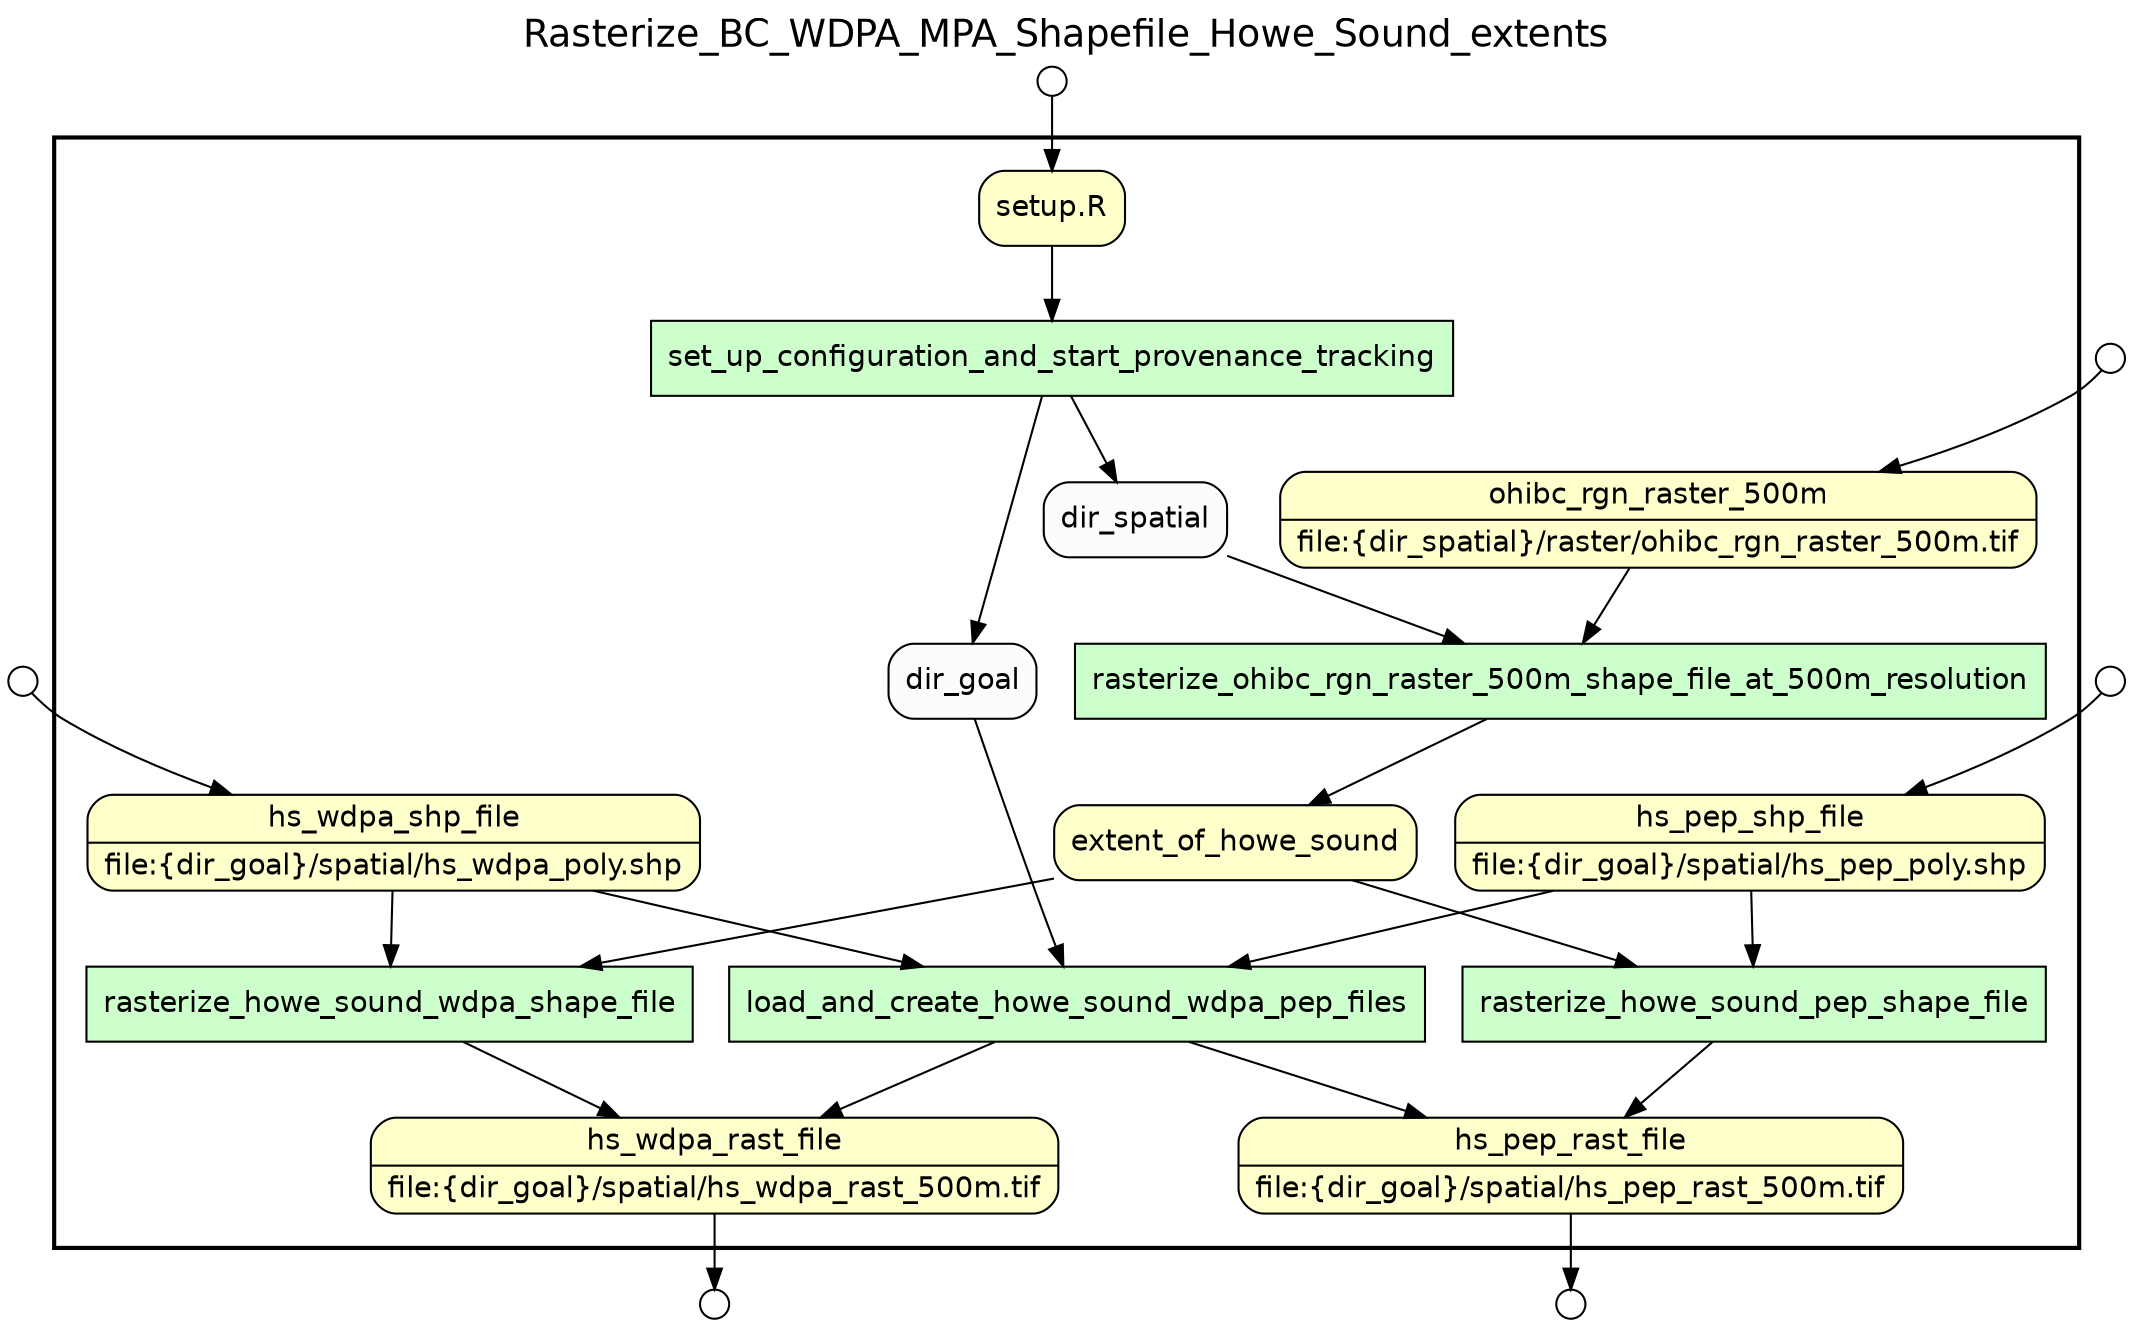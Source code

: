 
/* Start of top-level graph */
digraph Workflow {
rankdir=TB

/* Title for graph */
fontname=Helvetica; fontsize=18; labelloc=t
label=Rasterize_BC_WDPA_MPA_Shapefile_Howe_Sound_extents

/* Start of double cluster for drawing box around nodes in workflow */
subgraph cluster_workflow_box_outer { label=""; color=black; penwidth=2
subgraph cluster_workflow_box_inner { label=""; penwidth=0

/* Style for nodes representing atomic programs in workflow */
node[shape=box style=filled fillcolor="#CCFFCC" peripheries=1 fontname=Helvetica]

/* Nodes representing atomic programs in workflow */
set_up_configuration_and_start_provenance_tracking
rasterize_ohibc_rgn_raster_500m_shape_file_at_500m_resolution
load_and_create_howe_sound_wdpa_pep_files
rasterize_howe_sound_wdpa_shape_file
rasterize_howe_sound_pep_shape_file

/* Style for nodes representing non-parameter data channels in workflow */
node[shape=box style="rounded,filled" fillcolor="#FFFFCC" peripheries=1 fontname=Helvetica]

/* Nodes for non-parameter data channels in workflow */
hs_wdpa_rast_file [shape=record rankdir=LR label="{<f0> hs_wdpa_rast_file |<f1> file\:\{dir_goal\}/spatial/hs_wdpa_rast_500m.tif}"];
hs_pep_rast_file [shape=record rankdir=LR label="{<f0> hs_pep_rast_file |<f1> file\:\{dir_goal\}/spatial/hs_pep_rast_500m.tif}"];
"setup.R"
ohibc_rgn_raster_500m [shape=record rankdir=LR label="{<f0> ohibc_rgn_raster_500m |<f1> file\:\{dir_spatial\}/raster/ohibc_rgn_raster_500m.tif}"];
hs_wdpa_shp_file [shape=record rankdir=LR label="{<f0> hs_wdpa_shp_file |<f1> file\:\{dir_goal\}/spatial/hs_wdpa_poly.shp}"];
hs_pep_shp_file [shape=record rankdir=LR label="{<f0> hs_pep_shp_file |<f1> file\:\{dir_goal\}/spatial/hs_pep_poly.shp}"];
extent_of_howe_sound

/* Style for nodes representing parameter channels in workflow */
node[shape=box style="rounded,filled" fillcolor="#FCFCFC" peripheries=1 fontname=Helvetica]

/* Nodes representing parameter channels in workflow */
dir_spatial
dir_goal

/* Edges representing connections between programs and channels */
set_up_configuration_and_start_provenance_tracking -> dir_spatial
set_up_configuration_and_start_provenance_tracking -> dir_goal
"setup.R" -> set_up_configuration_and_start_provenance_tracking
rasterize_ohibc_rgn_raster_500m_shape_file_at_500m_resolution -> extent_of_howe_sound
dir_spatial -> rasterize_ohibc_rgn_raster_500m_shape_file_at_500m_resolution
ohibc_rgn_raster_500m -> rasterize_ohibc_rgn_raster_500m_shape_file_at_500m_resolution
load_and_create_howe_sound_wdpa_pep_files -> hs_wdpa_rast_file
load_and_create_howe_sound_wdpa_pep_files -> hs_pep_rast_file
dir_goal -> load_and_create_howe_sound_wdpa_pep_files
hs_wdpa_shp_file -> load_and_create_howe_sound_wdpa_pep_files
hs_pep_shp_file -> load_and_create_howe_sound_wdpa_pep_files
rasterize_howe_sound_wdpa_shape_file -> hs_wdpa_rast_file
hs_wdpa_shp_file -> rasterize_howe_sound_wdpa_shape_file
extent_of_howe_sound -> rasterize_howe_sound_wdpa_shape_file
rasterize_howe_sound_pep_shape_file -> hs_pep_rast_file
hs_pep_shp_file -> rasterize_howe_sound_pep_shape_file
extent_of_howe_sound -> rasterize_howe_sound_pep_shape_file

/* End of double cluster for drawing box around nodes in workflow */
}}

/* Style for nodes representing workflow input ports */
node[shape=circle style="rounded,filled" fillcolor="#FFFFFF" peripheries=1 fontname=Helvetica width=0.2]

/* Nodes representing workflow input ports */
"setup.R_input_port" [label=""]
hs_wdpa_shp_file_input_port [label=""]
hs_pep_shp_file_input_port [label=""]
ohibc_rgn_raster_500m_input_port [label=""]

/* Style for nodes representing workflow output ports */
node[shape=circle style="rounded,filled" fillcolor="#FFFFFF" peripheries=1 fontname=Helvetica width=0.2]

/* Nodes representing workflow output ports */
hs_wdpa_rast_file_output_port [label=""]
hs_pep_rast_file_output_port [label=""]

/* Edges from input ports to channels */
"setup.R_input_port" -> "setup.R"
hs_wdpa_shp_file_input_port -> hs_wdpa_shp_file
hs_pep_shp_file_input_port -> hs_pep_shp_file
ohibc_rgn_raster_500m_input_port -> ohibc_rgn_raster_500m

/* Edges from channels to output ports */
hs_wdpa_rast_file -> hs_wdpa_rast_file_output_port
hs_pep_rast_file -> hs_pep_rast_file_output_port

/* End of top-level graph */
}
